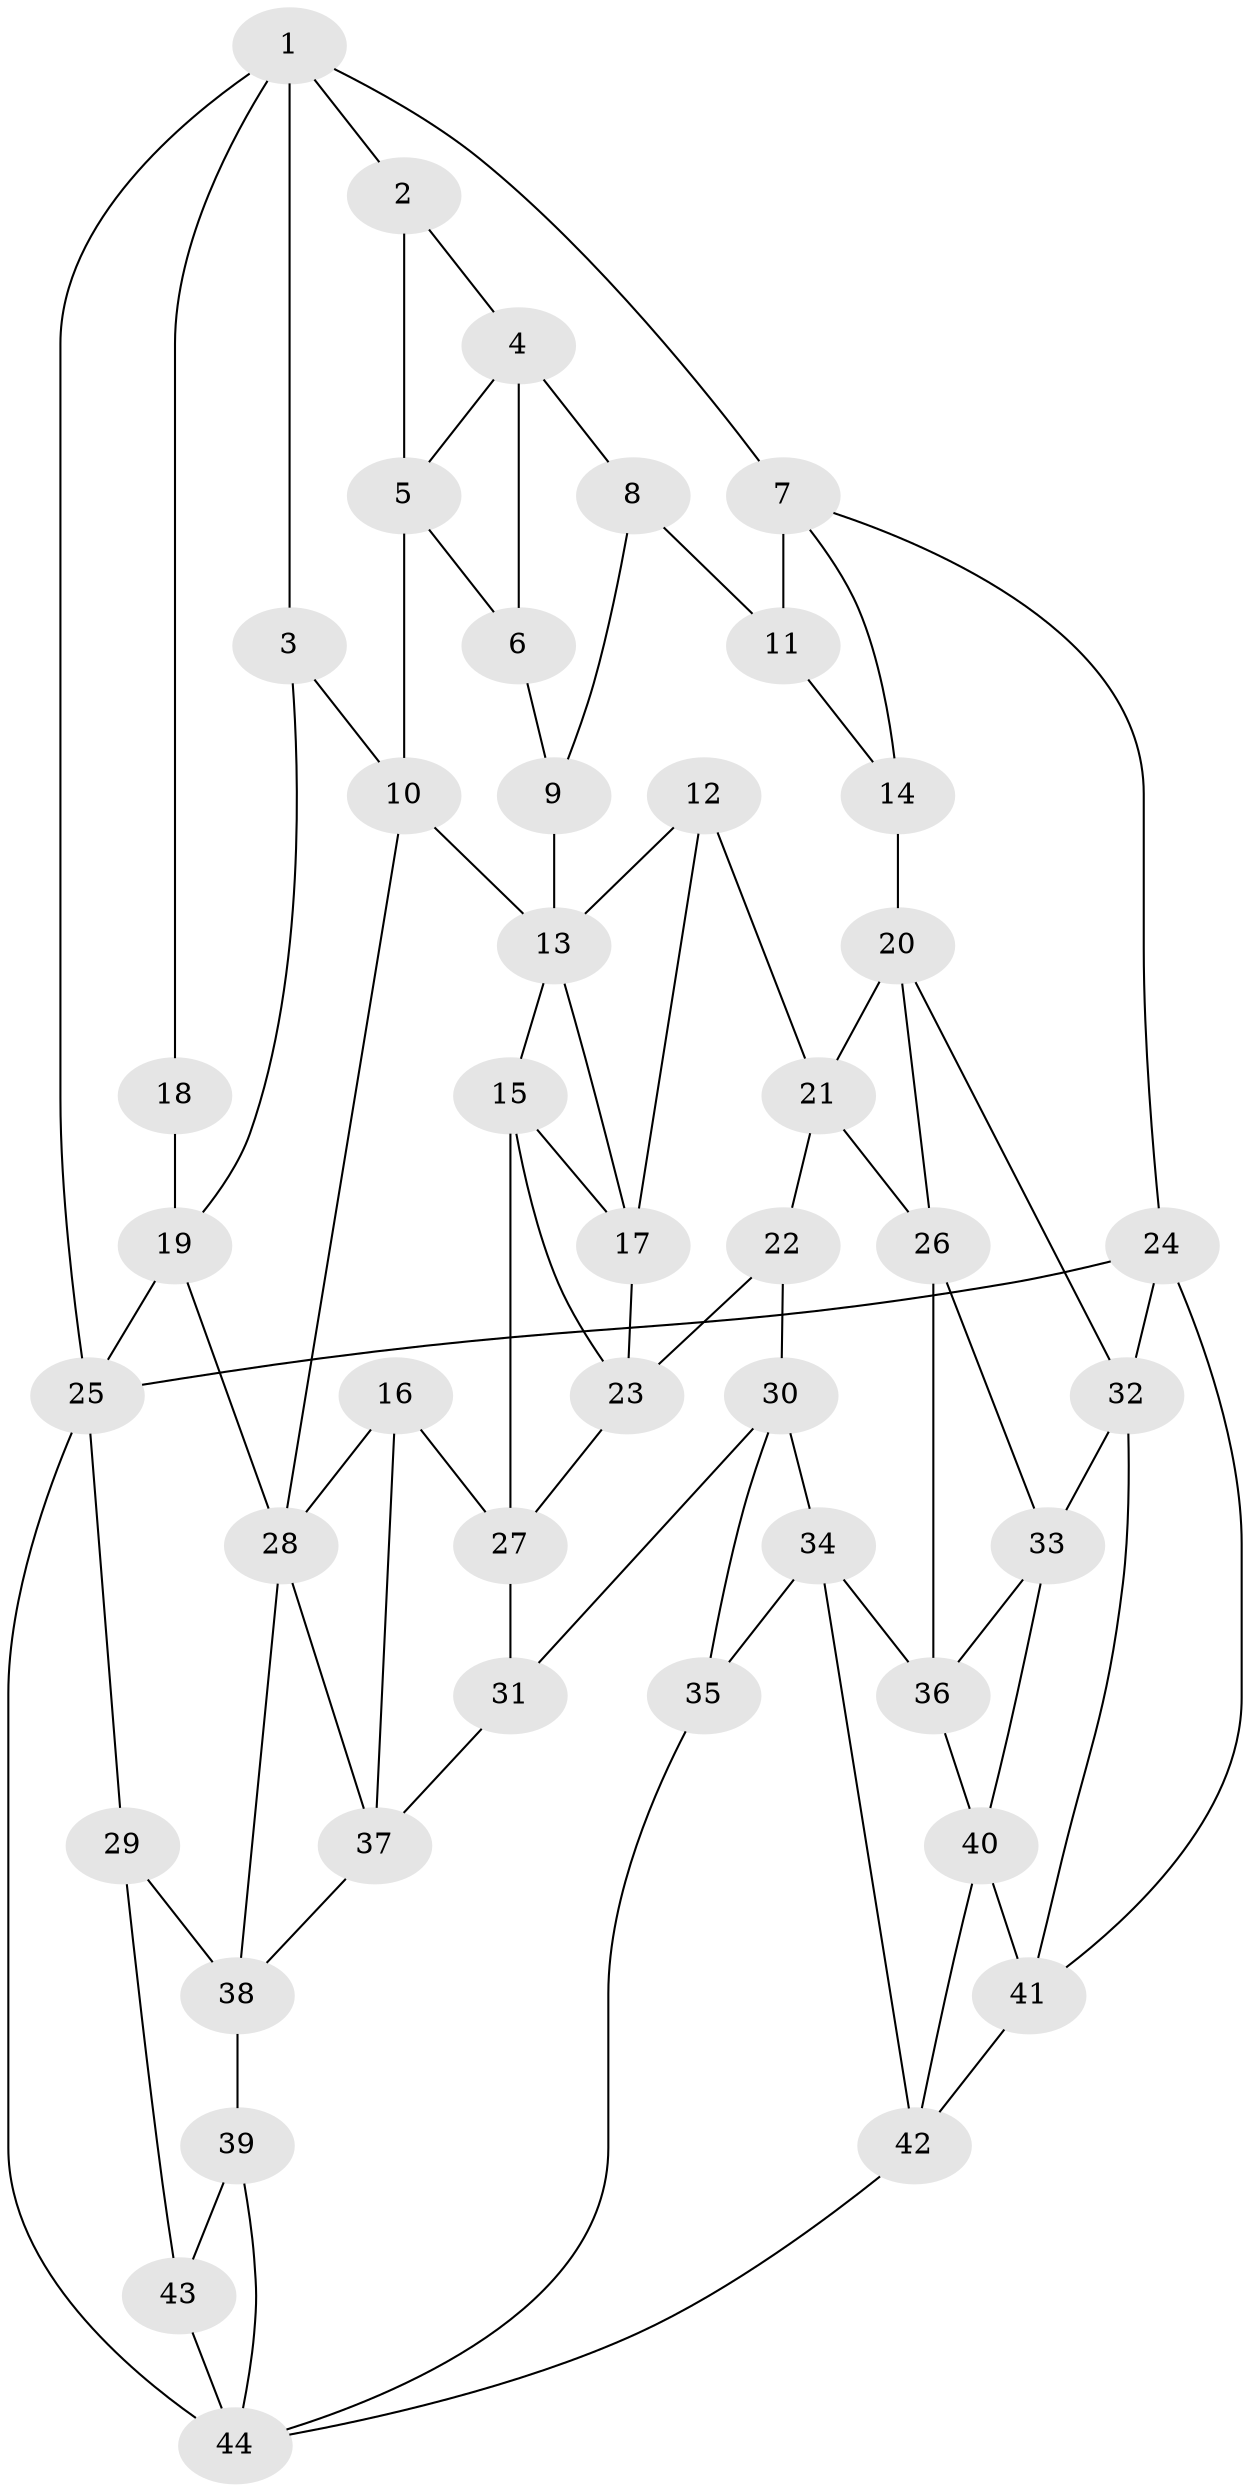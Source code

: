 // original degree distribution, {3: 0.02727272727272727, 6: 0.2, 5: 0.5727272727272728, 4: 0.2}
// Generated by graph-tools (version 1.1) at 2025/38/03/04/25 23:38:23]
// undirected, 44 vertices, 82 edges
graph export_dot {
  node [color=gray90,style=filled];
  1;
  2;
  3;
  4;
  5;
  6;
  7;
  8;
  9;
  10;
  11;
  12;
  13;
  14;
  15;
  16;
  17;
  18;
  19;
  20;
  21;
  22;
  23;
  24;
  25;
  26;
  27;
  28;
  29;
  30;
  31;
  32;
  33;
  34;
  35;
  36;
  37;
  38;
  39;
  40;
  41;
  42;
  43;
  44;
  1 -- 2 [weight=1.0];
  1 -- 3 [weight=1.0];
  1 -- 7 [weight=1.0];
  1 -- 18 [weight=1.0];
  1 -- 25 [weight=1.0];
  2 -- 4 [weight=1.0];
  2 -- 5 [weight=1.0];
  3 -- 10 [weight=1.0];
  3 -- 19 [weight=1.0];
  4 -- 5 [weight=1.0];
  4 -- 6 [weight=1.0];
  4 -- 8 [weight=1.0];
  5 -- 6 [weight=1.0];
  5 -- 10 [weight=1.0];
  6 -- 9 [weight=1.0];
  7 -- 11 [weight=2.0];
  7 -- 14 [weight=1.0];
  7 -- 24 [weight=1.0];
  8 -- 9 [weight=1.0];
  8 -- 11 [weight=2.0];
  9 -- 13 [weight=2.0];
  10 -- 13 [weight=1.0];
  10 -- 28 [weight=1.0];
  11 -- 14 [weight=1.0];
  12 -- 13 [weight=1.0];
  12 -- 17 [weight=1.0];
  12 -- 21 [weight=1.0];
  13 -- 15 [weight=1.0];
  13 -- 17 [weight=1.0];
  14 -- 20 [weight=2.0];
  15 -- 17 [weight=1.0];
  15 -- 23 [weight=1.0];
  15 -- 27 [weight=1.0];
  16 -- 27 [weight=1.0];
  16 -- 28 [weight=1.0];
  16 -- 37 [weight=1.0];
  17 -- 23 [weight=1.0];
  18 -- 19 [weight=2.0];
  19 -- 25 [weight=1.0];
  19 -- 28 [weight=1.0];
  20 -- 21 [weight=1.0];
  20 -- 26 [weight=1.0];
  20 -- 32 [weight=1.0];
  21 -- 22 [weight=1.0];
  21 -- 26 [weight=1.0];
  22 -- 23 [weight=1.0];
  22 -- 30 [weight=1.0];
  23 -- 27 [weight=1.0];
  24 -- 25 [weight=1.0];
  24 -- 32 [weight=1.0];
  24 -- 41 [weight=1.0];
  25 -- 29 [weight=1.0];
  25 -- 44 [weight=1.0];
  26 -- 33 [weight=1.0];
  26 -- 36 [weight=1.0];
  27 -- 31 [weight=1.0];
  28 -- 37 [weight=1.0];
  28 -- 38 [weight=1.0];
  29 -- 38 [weight=1.0];
  29 -- 43 [weight=1.0];
  30 -- 31 [weight=1.0];
  30 -- 34 [weight=1.0];
  30 -- 35 [weight=1.0];
  31 -- 37 [weight=1.0];
  32 -- 33 [weight=1.0];
  32 -- 41 [weight=1.0];
  33 -- 36 [weight=1.0];
  33 -- 40 [weight=1.0];
  34 -- 35 [weight=1.0];
  34 -- 36 [weight=1.0];
  34 -- 42 [weight=1.0];
  35 -- 44 [weight=1.0];
  36 -- 40 [weight=1.0];
  37 -- 38 [weight=1.0];
  38 -- 39 [weight=1.0];
  39 -- 43 [weight=1.0];
  39 -- 44 [weight=1.0];
  40 -- 41 [weight=2.0];
  40 -- 42 [weight=2.0];
  41 -- 42 [weight=1.0];
  42 -- 44 [weight=1.0];
  43 -- 44 [weight=2.0];
}
